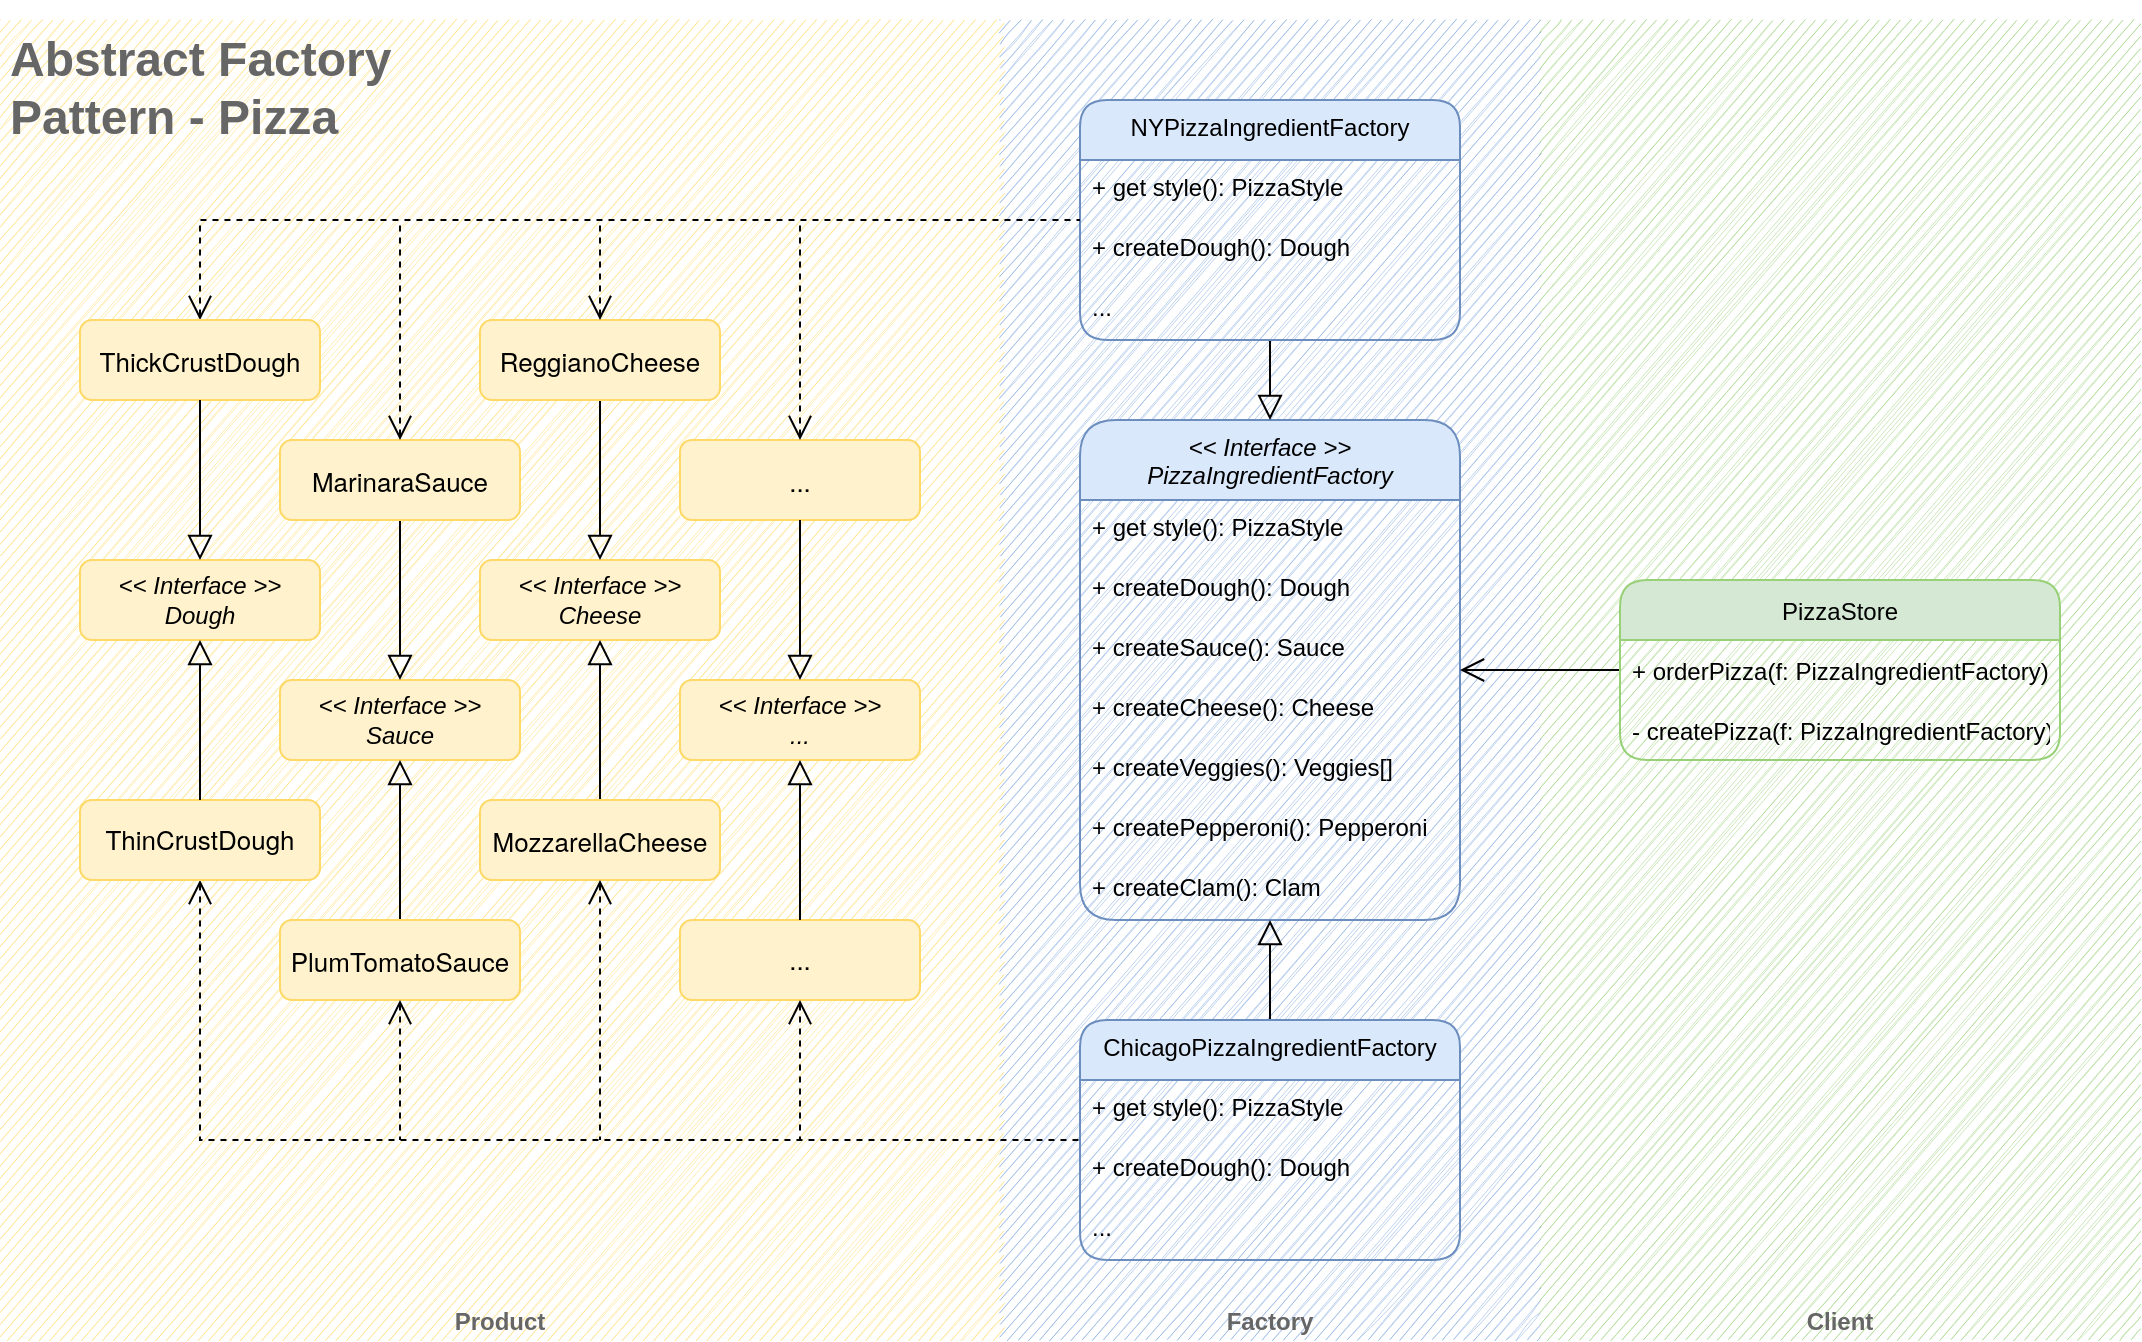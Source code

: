 <mxfile version="20.3.0" type="device"><diagram id="C5RBs43oDa-KdzZeNtuy" name="Page-1"><mxGraphModel dx="1382" dy="1027" grid="1" gridSize="10" guides="1" tooltips="1" connect="1" arrows="1" fold="1" page="1" pageScale="1" pageWidth="1169" pageHeight="827" math="0" shadow="0"><root><mxCell id="WIyWlLk6GJQsqaUBKTNV-0"/><mxCell id="WIyWlLk6GJQsqaUBKTNV-1" parent="WIyWlLk6GJQsqaUBKTNV-0"/><mxCell id="FVSARS4dNR3znssvjt1E-40" value="Factory" style="swimlane;rounded=0;labelBackgroundColor=none;labelBorderColor=none;strokeColor=none;fontSize=12;fontColor=#666666;fillColor=#7EA6E0;gradientColor=none;swimlaneFillColor=none;sketch=1;startSize=660;verticalAlign=bottom;opacity=50;" parent="WIyWlLk6GJQsqaUBKTNV-1" vertex="1"><mxGeometry x="540" y="40" width="270" height="660" as="geometry"/></mxCell><mxCell id="FVSARS4dNR3znssvjt1E-42" value="Product" style="swimlane;rounded=0;labelBackgroundColor=none;labelBorderColor=none;strokeColor=none;fontSize=12;fontColor=#666666;fillColor=#FFD966;gradientColor=none;swimlaneFillColor=none;sketch=1;startSize=660;verticalAlign=bottom;opacity=50;" parent="WIyWlLk6GJQsqaUBKTNV-1" vertex="1"><mxGeometry x="40" y="40" width="500" height="660" as="geometry"/></mxCell><mxCell id="FVSARS4dNR3znssvjt1E-43" value="Client" style="swimlane;rounded=0;labelBackgroundColor=none;labelBorderColor=none;strokeColor=none;fontSize=12;fontColor=#666666;fillColor=#97D077;gradientColor=none;swimlaneFillColor=none;sketch=1;startSize=660;verticalAlign=bottom;opacity=50;" parent="WIyWlLk6GJQsqaUBKTNV-1" vertex="1"><mxGeometry x="810" y="40" width="300" height="660" as="geometry"/></mxCell><mxCell id="ENN_jBNmNF_EKUCFNEUd-7" value="&lt;&lt; Interface &gt;&gt;&#10;PizzaIngredientFactory" style="swimlane;fontStyle=2;align=center;verticalAlign=top;childLayout=stackLayout;horizontal=1;startSize=40;horizontalStack=0;resizeParent=1;resizeLast=0;collapsible=1;marginBottom=0;rounded=1;shadow=0;strokeWidth=1;fillColor=#dae8fc;strokeColor=#6c8ebf;" parent="WIyWlLk6GJQsqaUBKTNV-1" vertex="1"><mxGeometry x="580" y="240" width="190" height="250" as="geometry"><mxRectangle x="220" y="120" width="160" height="26" as="alternateBounds"/></mxGeometry></mxCell><mxCell id="ENN_jBNmNF_EKUCFNEUd-8" value="+ get style(): PizzaStyle" style="text;align=left;verticalAlign=top;spacingLeft=4;spacingRight=4;overflow=hidden;rotatable=0;points=[[0,0.5],[1,0.5]];portConstraint=eastwest;rounded=0;shadow=0;html=0;" parent="ENN_jBNmNF_EKUCFNEUd-7" vertex="1"><mxGeometry y="40" width="190" height="30" as="geometry"/></mxCell><mxCell id="q44m5oGx0QNwM_Q42P6v-0" style="edgeStyle=orthogonalEdgeStyle;rounded=1;orthogonalLoop=1;jettySize=auto;html=1;exitX=1;exitY=0.5;exitDx=0;exitDy=0;dashed=1;endArrow=block;endFill=0;endSize=6;" parent="ENN_jBNmNF_EKUCFNEUd-7" source="ENN_jBNmNF_EKUCFNEUd-8" target="ENN_jBNmNF_EKUCFNEUd-8" edge="1"><mxGeometry relative="1" as="geometry"/></mxCell><mxCell id="z1H5suMDtrnMAF7Hx9Qo-4" value="+ createDough(): Dough" style="text;align=left;verticalAlign=top;spacingLeft=4;spacingRight=4;overflow=hidden;rotatable=0;points=[[0,0.5],[1,0.5]];portConstraint=eastwest;rounded=0;shadow=0;html=0;" vertex="1" parent="ENN_jBNmNF_EKUCFNEUd-7"><mxGeometry y="70" width="190" height="30" as="geometry"/></mxCell><mxCell id="z1H5suMDtrnMAF7Hx9Qo-0" value="+ createSauce(): Sauce" style="text;align=left;verticalAlign=top;spacingLeft=4;spacingRight=4;overflow=hidden;rotatable=0;points=[[0,0.5],[1,0.5]];portConstraint=eastwest;rounded=0;shadow=0;html=0;" vertex="1" parent="ENN_jBNmNF_EKUCFNEUd-7"><mxGeometry y="100" width="190" height="30" as="geometry"/></mxCell><mxCell id="z1H5suMDtrnMAF7Hx9Qo-1" value="+ createCheese(): Cheese" style="text;align=left;verticalAlign=top;spacingLeft=4;spacingRight=4;overflow=hidden;rotatable=0;points=[[0,0.5],[1,0.5]];portConstraint=eastwest;rounded=0;shadow=0;html=0;" vertex="1" parent="ENN_jBNmNF_EKUCFNEUd-7"><mxGeometry y="130" width="190" height="30" as="geometry"/></mxCell><mxCell id="z1H5suMDtrnMAF7Hx9Qo-3" value="+ createVeggies(): Veggies[]" style="text;align=left;verticalAlign=top;spacingLeft=4;spacingRight=4;overflow=hidden;rotatable=0;points=[[0,0.5],[1,0.5]];portConstraint=eastwest;rounded=0;shadow=0;html=0;" vertex="1" parent="ENN_jBNmNF_EKUCFNEUd-7"><mxGeometry y="160" width="190" height="30" as="geometry"/></mxCell><mxCell id="z1H5suMDtrnMAF7Hx9Qo-2" value="+ createPepperoni(): Pepperoni" style="text;align=left;verticalAlign=top;spacingLeft=4;spacingRight=4;overflow=hidden;rotatable=0;points=[[0,0.5],[1,0.5]];portConstraint=eastwest;rounded=0;shadow=0;html=0;" vertex="1" parent="ENN_jBNmNF_EKUCFNEUd-7"><mxGeometry y="190" width="190" height="30" as="geometry"/></mxCell><mxCell id="ENN_jBNmNF_EKUCFNEUd-9" value="+ createClam(): Clam" style="text;align=left;verticalAlign=top;spacingLeft=4;spacingRight=4;overflow=hidden;rotatable=0;points=[[0,0.5],[1,0.5]];portConstraint=eastwest;rounded=0;shadow=0;html=0;" parent="ENN_jBNmNF_EKUCFNEUd-7" vertex="1"><mxGeometry y="220" width="190" height="30" as="geometry"/></mxCell><mxCell id="FVSARS4dNR3znssvjt1E-36" value="" style="edgeStyle=orthogonalEdgeStyle;rounded=0;orthogonalLoop=1;jettySize=auto;html=1;strokeColor=#000000;fontSize=12;fontColor=#666666;startArrow=none;startFill=0;endArrow=block;endFill=0;entryX=0.5;entryY=0;entryDx=0;entryDy=0;endSize=10;" parent="WIyWlLk6GJQsqaUBKTNV-1" source="ENN_jBNmNF_EKUCFNEUd-10" target="ENN_jBNmNF_EKUCFNEUd-7" edge="1"><mxGeometry relative="1" as="geometry"><mxPoint x="700" y="230" as="targetPoint"/><Array as="points"/></mxGeometry></mxCell><mxCell id="ENN_jBNmNF_EKUCFNEUd-10" value="NYPizzaIngredientFactory" style="swimlane;fontStyle=0;align=center;verticalAlign=top;childLayout=stackLayout;horizontal=1;startSize=30;horizontalStack=0;resizeParent=1;resizeLast=0;collapsible=1;marginBottom=0;rounded=1;shadow=0;strokeWidth=1;fillColor=#dae8fc;strokeColor=#6c8ebf;" parent="WIyWlLk6GJQsqaUBKTNV-1" vertex="1"><mxGeometry x="580" y="80" width="190" height="120" as="geometry"><mxRectangle x="130" y="380" width="160" height="26" as="alternateBounds"/></mxGeometry></mxCell><mxCell id="ENN_jBNmNF_EKUCFNEUd-20" value="+ get style(): PizzaStyle" style="text;strokeColor=none;fillColor=none;align=left;verticalAlign=top;spacingLeft=4;spacingRight=4;overflow=hidden;points=[[0,0.5],[1,0.5]];portConstraint=eastwest;rotatable=0;rounded=1;html=0;" parent="ENN_jBNmNF_EKUCFNEUd-10" vertex="1"><mxGeometry y="30" width="190" height="30" as="geometry"/></mxCell><mxCell id="FVSARS4dNR3znssvjt1E-12" value="+ createDough(): Dough" style="text;strokeColor=none;fillColor=none;align=left;verticalAlign=top;spacingLeft=4;spacingRight=4;overflow=hidden;points=[[0,0.5],[1,0.5]];portConstraint=eastwest;rotatable=0;rounded=1;html=0;" parent="ENN_jBNmNF_EKUCFNEUd-10" vertex="1"><mxGeometry y="60" width="190" height="30" as="geometry"/></mxCell><mxCell id="ENN_jBNmNF_EKUCFNEUd-11" value="..." style="text;strokeColor=none;fillColor=none;align=left;verticalAlign=top;spacingLeft=4;spacingRight=4;overflow=hidden;points=[[0,0.5],[1,0.5]];portConstraint=eastwest;rotatable=0;rounded=1;html=0;" parent="ENN_jBNmNF_EKUCFNEUd-10" vertex="1"><mxGeometry y="90" width="190" height="30" as="geometry"/></mxCell><mxCell id="FVSARS4dNR3znssvjt1E-38" style="edgeStyle=orthogonalEdgeStyle;rounded=0;orthogonalLoop=1;jettySize=auto;html=1;strokeColor=#000000;fontSize=12;fontColor=#666666;startArrow=none;startFill=0;endArrow=open;endFill=0;startSize=10;endSize=10;" parent="WIyWlLk6GJQsqaUBKTNV-1" source="FVSARS4dNR3znssvjt1E-6" target="ENN_jBNmNF_EKUCFNEUd-7" edge="1"><mxGeometry relative="1" as="geometry"/></mxCell><mxCell id="FVSARS4dNR3znssvjt1E-6" value="PizzaStore" style="swimlane;fontStyle=0;childLayout=stackLayout;horizontal=1;startSize=30;horizontalStack=0;resizeParent=1;resizeParentMax=0;resizeLast=0;collapsible=1;marginBottom=0;labelBorderColor=none;rounded=1;strokeColor=#97D077;labelBackgroundColor=none;fillColor=#D5E8D4;perimeterSpacing=0;" parent="WIyWlLk6GJQsqaUBKTNV-1" vertex="1"><mxGeometry x="850" y="320" width="220" height="90" as="geometry"><mxRectangle x="640" y="303" width="60" height="30" as="alternateBounds"/></mxGeometry></mxCell><mxCell id="FVSARS4dNR3znssvjt1E-8" value="+ orderPizza(f: PizzaIngredientFactory)" style="text;strokeColor=none;fillColor=none;align=left;verticalAlign=middle;spacingLeft=4;spacingRight=4;overflow=hidden;points=[[0,0.5],[1,0.5]];portConstraint=eastwest;rotatable=0;" parent="FVSARS4dNR3znssvjt1E-6" vertex="1"><mxGeometry y="30" width="220" height="30" as="geometry"/></mxCell><mxCell id="FVSARS4dNR3znssvjt1E-9" value="- createPizza(f: PizzaIngredientFactory)" style="text;strokeColor=none;fillColor=none;align=left;verticalAlign=middle;spacingLeft=4;spacingRight=4;overflow=hidden;points=[[0,0.5],[1,0.5]];portConstraint=eastwest;rotatable=0;" parent="FVSARS4dNR3znssvjt1E-6" vertex="1"><mxGeometry y="60" width="220" height="30" as="geometry"/></mxCell><mxCell id="FVSARS4dNR3znssvjt1E-37" style="edgeStyle=orthogonalEdgeStyle;rounded=0;orthogonalLoop=1;jettySize=auto;html=1;exitX=0.5;exitY=0;exitDx=0;exitDy=0;strokeColor=#000000;fontSize=12;fontColor=#666666;startArrow=none;startFill=0;endArrow=block;endFill=0;startSize=10;endSize=10;" parent="WIyWlLk6GJQsqaUBKTNV-1" source="FVSARS4dNR3znssvjt1E-14" target="ENN_jBNmNF_EKUCFNEUd-7" edge="1"><mxGeometry relative="1" as="geometry"/></mxCell><mxCell id="FVSARS4dNR3znssvjt1E-14" value="ChicagoPizzaIngredientFactory" style="swimlane;fontStyle=0;align=center;verticalAlign=top;childLayout=stackLayout;horizontal=1;startSize=30;horizontalStack=0;resizeParent=1;resizeLast=0;collapsible=1;marginBottom=0;rounded=1;shadow=0;strokeWidth=1;fillColor=#dae8fc;strokeColor=#6c8ebf;" parent="WIyWlLk6GJQsqaUBKTNV-1" vertex="1"><mxGeometry x="580" y="540" width="190" height="120" as="geometry"><mxRectangle x="130" y="380" width="160" height="26" as="alternateBounds"/></mxGeometry></mxCell><mxCell id="FVSARS4dNR3znssvjt1E-17" value="+ get style(): PizzaStyle" style="text;strokeColor=none;fillColor=none;align=left;verticalAlign=top;spacingLeft=4;spacingRight=4;overflow=hidden;points=[[0,0.5],[1,0.5]];portConstraint=eastwest;rotatable=0;rounded=1;html=0;" parent="FVSARS4dNR3znssvjt1E-14" vertex="1"><mxGeometry y="30" width="190" height="30" as="geometry"/></mxCell><mxCell id="FVSARS4dNR3znssvjt1E-18" value="+ createDough(): Dough" style="text;strokeColor=none;fillColor=none;align=left;verticalAlign=top;spacingLeft=4;spacingRight=4;overflow=hidden;points=[[0,0.5],[1,0.5]];portConstraint=eastwest;rotatable=0;rounded=1;html=0;" parent="FVSARS4dNR3znssvjt1E-14" vertex="1"><mxGeometry y="60" width="190" height="30" as="geometry"/></mxCell><mxCell id="FVSARS4dNR3znssvjt1E-15" value="..." style="text;strokeColor=none;fillColor=none;align=left;verticalAlign=top;spacingLeft=4;spacingRight=4;overflow=hidden;points=[[0,0.5],[1,0.5]];portConstraint=eastwest;rotatable=0;rounded=1;html=0;" parent="FVSARS4dNR3znssvjt1E-14" vertex="1"><mxGeometry y="90" width="190" height="30" as="geometry"/></mxCell><mxCell id="FVSARS4dNR3znssvjt1E-19" value="&lt;span style=&quot;color: rgb(0, 0, 0); font-style: italic;&quot;&gt;&amp;lt;&amp;lt; Interface &amp;gt;&amp;gt;&lt;/span&gt;&lt;span style=&quot;color: rgb(0, 0, 0);&quot;&gt;&lt;br&gt;&lt;i&gt;Cheese&lt;/i&gt;&lt;/span&gt;" style="rounded=1;whiteSpace=wrap;html=1;labelBackgroundColor=none;labelBorderColor=none;strokeColor=#FFD966;fontSize=12;fontColor=#666666;fillColor=#FFF2CC;" parent="WIyWlLk6GJQsqaUBKTNV-1" vertex="1"><mxGeometry x="280" y="310" width="120" height="40" as="geometry"/></mxCell><mxCell id="FVSARS4dNR3znssvjt1E-32" style="edgeStyle=orthogonalEdgeStyle;rounded=0;orthogonalLoop=1;jettySize=auto;html=1;exitX=0.5;exitY=0;exitDx=0;exitDy=0;entryX=0.5;entryY=1;entryDx=0;entryDy=0;strokeColor=#000000;fontSize=12;fontColor=#666666;startArrow=none;startFill=0;endArrow=block;endFill=0;endSize=10;startSize=10;" parent="WIyWlLk6GJQsqaUBKTNV-1" source="FVSARS4dNR3znssvjt1E-21" target="FVSARS4dNR3znssvjt1E-19" edge="1"><mxGeometry relative="1" as="geometry"/></mxCell><mxCell id="FVSARS4dNR3znssvjt1E-21" value="&lt;p style=&quot;margin: 0px; font-variant-numeric: normal; font-variant-east-asian: normal; font-stretch: normal; font-size: 13px; line-height: normal; font-family: &amp;quot;Helvetica Neue&amp;quot;; color: rgb(0, 0, 0); text-align: start;&quot; class=&quot;p1&quot;&gt;MozzarellaCheese&lt;/p&gt;" style="rounded=1;whiteSpace=wrap;html=1;labelBackgroundColor=none;labelBorderColor=none;strokeColor=#FFD966;fontSize=12;fontColor=#666666;fillColor=#FFF2CC;" parent="WIyWlLk6GJQsqaUBKTNV-1" vertex="1"><mxGeometry x="280" y="430" width="120" height="40" as="geometry"/></mxCell><mxCell id="FVSARS4dNR3znssvjt1E-34" style="edgeStyle=orthogonalEdgeStyle;rounded=0;orthogonalLoop=1;jettySize=auto;html=1;exitX=0.5;exitY=1;exitDx=0;exitDy=0;strokeColor=#000000;fontSize=12;fontColor=#666666;startArrow=none;startFill=0;endArrow=block;endFill=0;endSize=10;startSize=10;" parent="WIyWlLk6GJQsqaUBKTNV-1" source="FVSARS4dNR3znssvjt1E-22" target="FVSARS4dNR3znssvjt1E-19" edge="1"><mxGeometry relative="1" as="geometry"/></mxCell><mxCell id="FVSARS4dNR3znssvjt1E-22" value="&lt;p style=&quot;margin: 0px; font-variant-numeric: normal; font-variant-east-asian: normal; font-stretch: normal; font-size: 13px; line-height: normal; font-family: &amp;quot;Helvetica Neue&amp;quot;; color: rgb(0, 0, 0); text-align: start;&quot; class=&quot;p1&quot;&gt;ReggianoCheese&lt;/p&gt;" style="rounded=1;whiteSpace=wrap;html=1;labelBackgroundColor=none;labelBorderColor=none;strokeColor=#FFD966;fontSize=12;fontColor=#666666;fillColor=#FFF2CC;" parent="WIyWlLk6GJQsqaUBKTNV-1" vertex="1"><mxGeometry x="280" y="190" width="120" height="40" as="geometry"/></mxCell><mxCell id="FVSARS4dNR3znssvjt1E-25" value="&lt;span style=&quot;color: rgb(0, 0, 0); font-style: italic;&quot;&gt;&amp;lt;&amp;lt; Interface &amp;gt;&amp;gt;&lt;/span&gt;&lt;span style=&quot;color: rgb(0, 0, 0);&quot;&gt;&lt;br&gt;&lt;i&gt;Sauce&lt;/i&gt;&lt;br&gt;&lt;/span&gt;" style="rounded=1;whiteSpace=wrap;html=1;labelBackgroundColor=none;labelBorderColor=none;strokeColor=#FFD966;fontSize=12;fontColor=#666666;fillColor=#FFF2CC;" parent="WIyWlLk6GJQsqaUBKTNV-1" vertex="1"><mxGeometry x="180" y="370" width="120" height="40" as="geometry"/></mxCell><mxCell id="FVSARS4dNR3znssvjt1E-33" style="edgeStyle=orthogonalEdgeStyle;rounded=0;orthogonalLoop=1;jettySize=auto;html=1;exitX=0.5;exitY=0;exitDx=0;exitDy=0;strokeColor=#000000;fontSize=12;fontColor=#666666;startArrow=none;startFill=0;endArrow=block;endFill=0;endSize=10;startSize=10;" parent="WIyWlLk6GJQsqaUBKTNV-1" source="FVSARS4dNR3znssvjt1E-26" target="FVSARS4dNR3znssvjt1E-25" edge="1"><mxGeometry relative="1" as="geometry"/></mxCell><mxCell id="FVSARS4dNR3znssvjt1E-26" value="&lt;p style=&quot;margin: 0px; font-variant-numeric: normal; font-variant-east-asian: normal; font-stretch: normal; font-size: 13px; line-height: normal; font-family: &amp;quot;Helvetica Neue&amp;quot;; color: rgb(0, 0, 0); text-align: start;&quot; class=&quot;p1&quot;&gt;PlumTomatoSauce&lt;/p&gt;" style="rounded=1;whiteSpace=wrap;html=1;labelBackgroundColor=none;labelBorderColor=none;strokeColor=#FFD966;fontSize=12;fontColor=#666666;fillColor=#FFF2CC;" parent="WIyWlLk6GJQsqaUBKTNV-1" vertex="1"><mxGeometry x="180" y="490" width="120" height="40" as="geometry"/></mxCell><mxCell id="FVSARS4dNR3znssvjt1E-35" style="edgeStyle=orthogonalEdgeStyle;rounded=0;orthogonalLoop=1;jettySize=auto;html=1;exitX=0.5;exitY=1;exitDx=0;exitDy=0;strokeColor=#000000;fontSize=12;fontColor=#666666;startArrow=none;startFill=0;endArrow=block;endFill=0;endSize=10;startSize=10;" parent="WIyWlLk6GJQsqaUBKTNV-1" source="FVSARS4dNR3znssvjt1E-27" target="FVSARS4dNR3znssvjt1E-25" edge="1"><mxGeometry relative="1" as="geometry"/></mxCell><mxCell id="FVSARS4dNR3znssvjt1E-27" value="&lt;p style=&quot;margin: 0px; font-variant-numeric: normal; font-variant-east-asian: normal; font-stretch: normal; font-size: 13px; line-height: normal; font-family: &amp;quot;Helvetica Neue&amp;quot;; color: rgb(0, 0, 0); text-align: start;&quot; class=&quot;p1&quot;&gt;MarinaraSauce&lt;/p&gt;" style="rounded=1;whiteSpace=wrap;html=1;labelBackgroundColor=none;labelBorderColor=none;strokeColor=#FFD966;fontSize=12;fontColor=#666666;fillColor=#FFF2CC;" parent="WIyWlLk6GJQsqaUBKTNV-1" vertex="1"><mxGeometry x="180" y="250" width="120" height="40" as="geometry"/></mxCell><mxCell id="FVSARS4dNR3znssvjt1E-28" value="" style="endArrow=none;dashed=1;html=1;rounded=0;strokeColor=#000000;fontSize=12;fontColor=#666666;startArrow=open;startFill=0;endSize=10;startSize=10;" parent="WIyWlLk6GJQsqaUBKTNV-1" source="z1H5suMDtrnMAF7Hx9Qo-7" target="ENN_jBNmNF_EKUCFNEUd-10" edge="1"><mxGeometry width="50" height="50" relative="1" as="geometry"><mxPoint x="620" y="290" as="sourcePoint"/><mxPoint x="670" y="240" as="targetPoint"/><Array as="points"><mxPoint x="140" y="140"/></Array></mxGeometry></mxCell><mxCell id="FVSARS4dNR3znssvjt1E-29" value="" style="endArrow=none;dashed=1;html=1;rounded=0;strokeColor=#000000;fontSize=12;fontColor=#666666;exitX=0.5;exitY=0;exitDx=0;exitDy=0;startArrow=open;startFill=0;endSize=10;startSize=10;" parent="WIyWlLk6GJQsqaUBKTNV-1" source="FVSARS4dNR3znssvjt1E-22" edge="1"><mxGeometry width="50" height="50" relative="1" as="geometry"><mxPoint x="620" y="290" as="sourcePoint"/><mxPoint x="340" y="140" as="targetPoint"/></mxGeometry></mxCell><mxCell id="FVSARS4dNR3znssvjt1E-30" value="" style="endArrow=none;dashed=1;html=1;rounded=0;strokeColor=#000000;fontSize=12;fontColor=#666666;startArrow=open;startFill=0;endSize=10;startSize=10;" parent="WIyWlLk6GJQsqaUBKTNV-1" source="z1H5suMDtrnMAF7Hx9Qo-6" target="FVSARS4dNR3znssvjt1E-14" edge="1"><mxGeometry width="50" height="50" relative="1" as="geometry"><mxPoint x="620" y="290" as="sourcePoint"/><mxPoint x="670" y="240" as="targetPoint"/><Array as="points"><mxPoint x="140" y="600"/></Array></mxGeometry></mxCell><mxCell id="FVSARS4dNR3znssvjt1E-31" value="" style="endArrow=none;dashed=1;html=1;rounded=0;strokeColor=#000000;fontSize=12;fontColor=#666666;exitX=0.5;exitY=1;exitDx=0;exitDy=0;startArrow=open;startFill=0;endSize=10;startSize=10;" parent="WIyWlLk6GJQsqaUBKTNV-1" source="FVSARS4dNR3znssvjt1E-21" edge="1"><mxGeometry width="50" height="50" relative="1" as="geometry"><mxPoint x="620" y="290" as="sourcePoint"/><mxPoint x="340" y="600" as="targetPoint"/></mxGeometry></mxCell><mxCell id="FVSARS4dNR3znssvjt1E-39" value="&lt;h1&gt;Abstract Factory&lt;br&gt;Pattern - Pizza&lt;/h1&gt;" style="text;html=1;strokeColor=none;fillColor=none;spacing=5;spacingTop=-20;whiteSpace=wrap;overflow=hidden;rounded=0;labelBackgroundColor=none;labelBorderColor=none;fontSize=12;fontColor=#666666;" parent="WIyWlLk6GJQsqaUBKTNV-1" vertex="1"><mxGeometry x="40" y="40" width="220" height="80" as="geometry"/></mxCell><mxCell id="z1H5suMDtrnMAF7Hx9Qo-5" value="&lt;span style=&quot;color: rgb(0, 0, 0); font-style: italic;&quot;&gt;&amp;lt;&amp;lt; Interface &amp;gt;&amp;gt;&lt;/span&gt;&lt;span style=&quot;color: rgb(0, 0, 0);&quot;&gt;&lt;br&gt;&lt;i&gt;Dough&lt;/i&gt;&lt;br&gt;&lt;/span&gt;" style="rounded=1;whiteSpace=wrap;html=1;labelBackgroundColor=none;labelBorderColor=none;strokeColor=#FFD966;fontSize=12;fontColor=#666666;fillColor=#FFF2CC;" vertex="1" parent="WIyWlLk6GJQsqaUBKTNV-1"><mxGeometry x="80" y="310" width="120" height="40" as="geometry"/></mxCell><mxCell id="z1H5suMDtrnMAF7Hx9Qo-6" value="&lt;span style=&quot;color: rgb(0, 0, 0); font-family: &amp;quot;Helvetica Neue&amp;quot;; font-size: 13px; text-align: start;&quot;&gt;ThinCrustDough&lt;/span&gt;" style="rounded=1;whiteSpace=wrap;html=1;labelBackgroundColor=none;labelBorderColor=none;strokeColor=#FFD966;fontSize=12;fontColor=#666666;fillColor=#FFF2CC;" vertex="1" parent="WIyWlLk6GJQsqaUBKTNV-1"><mxGeometry x="80" y="430" width="120" height="40" as="geometry"/></mxCell><mxCell id="z1H5suMDtrnMAF7Hx9Qo-7" value="&lt;p style=&quot;margin: 0px; font-variant-numeric: normal; font-variant-east-asian: normal; font-stretch: normal; font-size: 13px; line-height: normal; font-family: &amp;quot;Helvetica Neue&amp;quot;; color: rgb(0, 0, 0); text-align: start;&quot; class=&quot;p1&quot;&gt;ThickCrustDough&lt;/p&gt;" style="rounded=1;whiteSpace=wrap;html=1;labelBackgroundColor=none;labelBorderColor=none;strokeColor=#FFD966;fontSize=12;fontColor=#666666;fillColor=#FFF2CC;" vertex="1" parent="WIyWlLk6GJQsqaUBKTNV-1"><mxGeometry x="80" y="190" width="120" height="40" as="geometry"/></mxCell><mxCell id="z1H5suMDtrnMAF7Hx9Qo-8" value="&lt;span style=&quot;color: rgb(0, 0, 0); font-style: italic;&quot;&gt;&amp;lt;&amp;lt; Interface &amp;gt;&amp;gt;&lt;/span&gt;&lt;span style=&quot;color: rgb(0, 0, 0);&quot;&gt;&lt;br&gt;&lt;i&gt;...&lt;/i&gt;&lt;br&gt;&lt;/span&gt;" style="rounded=1;whiteSpace=wrap;html=1;labelBackgroundColor=none;labelBorderColor=none;strokeColor=#FFD966;fontSize=12;fontColor=#666666;fillColor=#FFF2CC;" vertex="1" parent="WIyWlLk6GJQsqaUBKTNV-1"><mxGeometry x="380" y="370" width="120" height="40" as="geometry"/></mxCell><mxCell id="z1H5suMDtrnMAF7Hx9Qo-9" value="&lt;span style=&quot;color: rgb(0, 0, 0); font-family: &amp;quot;Helvetica Neue&amp;quot;; font-size: 13px; text-align: start;&quot;&gt;...&lt;/span&gt;" style="rounded=1;whiteSpace=wrap;html=1;labelBackgroundColor=none;labelBorderColor=none;strokeColor=#FFD966;fontSize=12;fontColor=#666666;fillColor=#FFF2CC;" vertex="1" parent="WIyWlLk6GJQsqaUBKTNV-1"><mxGeometry x="380" y="490" width="120" height="40" as="geometry"/></mxCell><mxCell id="z1H5suMDtrnMAF7Hx9Qo-10" value="&lt;p style=&quot;margin: 0px; font-variant-numeric: normal; font-variant-east-asian: normal; font-stretch: normal; font-size: 13px; line-height: normal; font-family: &amp;quot;Helvetica Neue&amp;quot;; color: rgb(0, 0, 0); text-align: start;&quot; class=&quot;p1&quot;&gt;...&lt;/p&gt;" style="rounded=1;whiteSpace=wrap;html=1;labelBackgroundColor=none;labelBorderColor=none;strokeColor=#FFD966;fontSize=12;fontColor=#666666;fillColor=#FFF2CC;" vertex="1" parent="WIyWlLk6GJQsqaUBKTNV-1"><mxGeometry x="380" y="250" width="120" height="40" as="geometry"/></mxCell><mxCell id="z1H5suMDtrnMAF7Hx9Qo-11" style="edgeStyle=orthogonalEdgeStyle;rounded=0;orthogonalLoop=1;jettySize=auto;html=1;strokeColor=#000000;fontSize=12;fontColor=#666666;startArrow=none;startFill=0;endArrow=block;endFill=0;endSize=10;startSize=10;" edge="1" parent="WIyWlLk6GJQsqaUBKTNV-1" source="z1H5suMDtrnMAF7Hx9Qo-7" target="z1H5suMDtrnMAF7Hx9Qo-5"><mxGeometry relative="1" as="geometry"><mxPoint x="250" y="300.0" as="sourcePoint"/><mxPoint x="250" y="380" as="targetPoint"/></mxGeometry></mxCell><mxCell id="z1H5suMDtrnMAF7Hx9Qo-12" style="edgeStyle=orthogonalEdgeStyle;rounded=0;orthogonalLoop=1;jettySize=auto;html=1;strokeColor=#000000;fontSize=12;fontColor=#666666;startArrow=none;startFill=0;endArrow=block;endFill=0;endSize=10;startSize=10;" edge="1" parent="WIyWlLk6GJQsqaUBKTNV-1" source="z1H5suMDtrnMAF7Hx9Qo-10" target="z1H5suMDtrnMAF7Hx9Qo-8"><mxGeometry relative="1" as="geometry"><mxPoint x="260" y="310.0" as="sourcePoint"/><mxPoint x="260" y="390" as="targetPoint"/></mxGeometry></mxCell><mxCell id="z1H5suMDtrnMAF7Hx9Qo-13" style="edgeStyle=orthogonalEdgeStyle;rounded=0;orthogonalLoop=1;jettySize=auto;html=1;strokeColor=#000000;fontSize=12;fontColor=#666666;startArrow=none;startFill=0;endArrow=block;endFill=0;endSize=10;startSize=10;" edge="1" parent="WIyWlLk6GJQsqaUBKTNV-1" source="z1H5suMDtrnMAF7Hx9Qo-6" target="z1H5suMDtrnMAF7Hx9Qo-5"><mxGeometry relative="1" as="geometry"><mxPoint x="250" y="500" as="sourcePoint"/><mxPoint x="250" y="420" as="targetPoint"/></mxGeometry></mxCell><mxCell id="z1H5suMDtrnMAF7Hx9Qo-14" style="edgeStyle=orthogonalEdgeStyle;rounded=0;orthogonalLoop=1;jettySize=auto;html=1;strokeColor=#000000;fontSize=12;fontColor=#666666;startArrow=none;startFill=0;endArrow=block;endFill=0;endSize=10;startSize=10;" edge="1" parent="WIyWlLk6GJQsqaUBKTNV-1" source="z1H5suMDtrnMAF7Hx9Qo-9" target="z1H5suMDtrnMAF7Hx9Qo-8"><mxGeometry relative="1" as="geometry"><mxPoint x="260" y="510" as="sourcePoint"/><mxPoint x="260" y="430" as="targetPoint"/></mxGeometry></mxCell><mxCell id="z1H5suMDtrnMAF7Hx9Qo-15" value="" style="endArrow=none;dashed=1;html=1;rounded=0;strokeColor=#000000;fontSize=12;fontColor=#666666;startArrow=open;startFill=0;endSize=10;startSize=10;" edge="1" parent="WIyWlLk6GJQsqaUBKTNV-1" source="FVSARS4dNR3znssvjt1E-26"><mxGeometry width="50" height="50" relative="1" as="geometry"><mxPoint x="350" y="480" as="sourcePoint"/><mxPoint x="240" y="600" as="targetPoint"/></mxGeometry></mxCell><mxCell id="z1H5suMDtrnMAF7Hx9Qo-16" value="" style="endArrow=none;dashed=1;html=1;rounded=0;strokeColor=#000000;fontSize=12;fontColor=#666666;startArrow=open;startFill=0;endSize=10;startSize=10;" edge="1" parent="WIyWlLk6GJQsqaUBKTNV-1" source="z1H5suMDtrnMAF7Hx9Qo-9"><mxGeometry width="50" height="50" relative="1" as="geometry"><mxPoint x="360" y="490" as="sourcePoint"/><mxPoint x="440" y="600" as="targetPoint"/></mxGeometry></mxCell><mxCell id="z1H5suMDtrnMAF7Hx9Qo-17" value="" style="endArrow=none;dashed=1;html=1;rounded=0;strokeColor=#000000;fontSize=12;fontColor=#666666;startArrow=open;startFill=0;endSize=10;startSize=10;" edge="1" parent="WIyWlLk6GJQsqaUBKTNV-1" source="z1H5suMDtrnMAF7Hx9Qo-10"><mxGeometry width="50" height="50" relative="1" as="geometry"><mxPoint x="350" y="200.0" as="sourcePoint"/><mxPoint x="440" y="140" as="targetPoint"/></mxGeometry></mxCell><mxCell id="z1H5suMDtrnMAF7Hx9Qo-18" value="" style="endArrow=none;dashed=1;html=1;rounded=0;strokeColor=#000000;fontSize=12;fontColor=#666666;startArrow=open;startFill=0;endSize=10;startSize=10;" edge="1" parent="WIyWlLk6GJQsqaUBKTNV-1" source="FVSARS4dNR3znssvjt1E-27"><mxGeometry width="50" height="50" relative="1" as="geometry"><mxPoint x="360" y="210.0" as="sourcePoint"/><mxPoint x="240" y="140" as="targetPoint"/></mxGeometry></mxCell></root></mxGraphModel></diagram></mxfile>